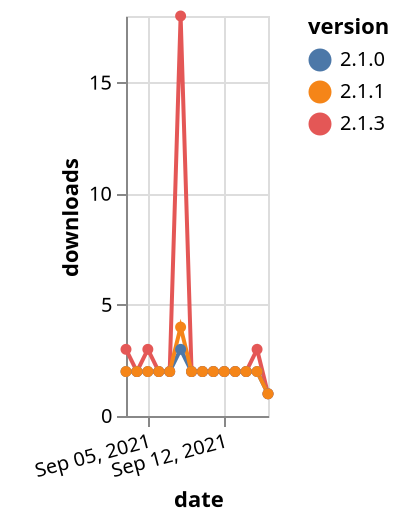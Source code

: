{"$schema": "https://vega.github.io/schema/vega-lite/v5.json", "description": "A simple bar chart with embedded data.", "data": {"values": [{"date": "2021-09-03", "total": 2004, "delta": 3, "version": "2.1.3"}, {"date": "2021-09-04", "total": 2006, "delta": 2, "version": "2.1.3"}, {"date": "2021-09-05", "total": 2009, "delta": 3, "version": "2.1.3"}, {"date": "2021-09-06", "total": 2011, "delta": 2, "version": "2.1.3"}, {"date": "2021-09-07", "total": 2013, "delta": 2, "version": "2.1.3"}, {"date": "2021-09-08", "total": 2031, "delta": 18, "version": "2.1.3"}, {"date": "2021-09-09", "total": 2033, "delta": 2, "version": "2.1.3"}, {"date": "2021-09-10", "total": 2035, "delta": 2, "version": "2.1.3"}, {"date": "2021-09-11", "total": 2037, "delta": 2, "version": "2.1.3"}, {"date": "2021-09-12", "total": 2039, "delta": 2, "version": "2.1.3"}, {"date": "2021-09-13", "total": 2041, "delta": 2, "version": "2.1.3"}, {"date": "2021-09-14", "total": 2043, "delta": 2, "version": "2.1.3"}, {"date": "2021-09-15", "total": 2046, "delta": 3, "version": "2.1.3"}, {"date": "2021-09-16", "total": 2047, "delta": 1, "version": "2.1.3"}, {"date": "2021-09-03", "total": 1960, "delta": 2, "version": "2.1.0"}, {"date": "2021-09-04", "total": 1962, "delta": 2, "version": "2.1.0"}, {"date": "2021-09-05", "total": 1964, "delta": 2, "version": "2.1.0"}, {"date": "2021-09-06", "total": 1966, "delta": 2, "version": "2.1.0"}, {"date": "2021-09-07", "total": 1968, "delta": 2, "version": "2.1.0"}, {"date": "2021-09-08", "total": 1971, "delta": 3, "version": "2.1.0"}, {"date": "2021-09-09", "total": 1973, "delta": 2, "version": "2.1.0"}, {"date": "2021-09-10", "total": 1975, "delta": 2, "version": "2.1.0"}, {"date": "2021-09-11", "total": 1977, "delta": 2, "version": "2.1.0"}, {"date": "2021-09-12", "total": 1979, "delta": 2, "version": "2.1.0"}, {"date": "2021-09-13", "total": 1981, "delta": 2, "version": "2.1.0"}, {"date": "2021-09-14", "total": 1983, "delta": 2, "version": "2.1.0"}, {"date": "2021-09-15", "total": 1985, "delta": 2, "version": "2.1.0"}, {"date": "2021-09-16", "total": 1986, "delta": 1, "version": "2.1.0"}, {"date": "2021-09-03", "total": 1952, "delta": 2, "version": "2.1.1"}, {"date": "2021-09-04", "total": 1954, "delta": 2, "version": "2.1.1"}, {"date": "2021-09-05", "total": 1956, "delta": 2, "version": "2.1.1"}, {"date": "2021-09-06", "total": 1958, "delta": 2, "version": "2.1.1"}, {"date": "2021-09-07", "total": 1960, "delta": 2, "version": "2.1.1"}, {"date": "2021-09-08", "total": 1964, "delta": 4, "version": "2.1.1"}, {"date": "2021-09-09", "total": 1966, "delta": 2, "version": "2.1.1"}, {"date": "2021-09-10", "total": 1968, "delta": 2, "version": "2.1.1"}, {"date": "2021-09-11", "total": 1970, "delta": 2, "version": "2.1.1"}, {"date": "2021-09-12", "total": 1972, "delta": 2, "version": "2.1.1"}, {"date": "2021-09-13", "total": 1974, "delta": 2, "version": "2.1.1"}, {"date": "2021-09-14", "total": 1976, "delta": 2, "version": "2.1.1"}, {"date": "2021-09-15", "total": 1978, "delta": 2, "version": "2.1.1"}, {"date": "2021-09-16", "total": 1979, "delta": 1, "version": "2.1.1"}]}, "width": "container", "mark": {"type": "line", "point": {"filled": true}}, "encoding": {"x": {"field": "date", "type": "temporal", "timeUnit": "yearmonthdate", "title": "date", "axis": {"labelAngle": -15}}, "y": {"field": "delta", "type": "quantitative", "title": "downloads"}, "color": {"field": "version", "type": "nominal"}, "tooltip": {"field": "delta"}}}